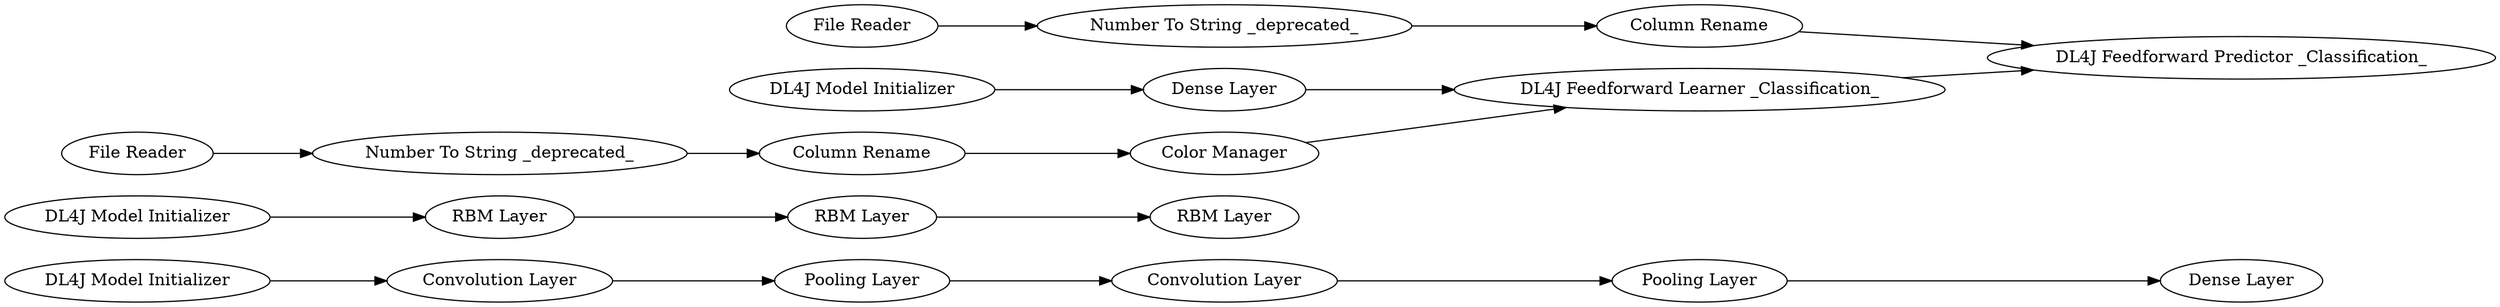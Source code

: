 digraph {
	"4649632377954913226_30" [label="Convolution Layer"]
	"4649632377954913226_35" [label="RBM Layer"]
	"4649632377954913226_36" [label="RBM Layer"]
	"4649632377954913226_33" [label="DL4J Model Initializer"]
	"3353692125562938090_22" [label="DL4J Feedforward Learner _Classification_"]
	"4649632377954913226_26" [label="Dense Layer"]
	"3353692125562938090_13" [label="Color Manager"]
	"4649632377954913226_27" [label="DL4J Model Initializer"]
	"4649632377954913226_29" [label="Pooling Layer"]
	"4649632377954913226_28" [label="Convolution Layer"]
	"8062188940848762368_13" [label="Column Rename"]
	"4649632377954913226_32" [label="Dense Layer"]
	"8062188940848762368_11" [label="Number To String _deprecated_"]
	"3353692125562938090_1" [label="File Reader"]
	"4649632377954913226_4" [label="DL4J Model Initializer"]
	"8062188940848762368_23" [label="DL4J Feedforward Predictor _Classification_"]
	"3353692125562938090_8" [label="Number To String _deprecated_"]
	"3353692125562938090_12" [label="Column Rename"]
	"4649632377954913226_34" [label="RBM Layer"]
	"8062188940848762368_2" [label="File Reader"]
	"4649632377954913226_31" [label="Pooling Layer"]
	"4649632377954913226_34" -> "4649632377954913226_35"
	"3353692125562938090_1" -> "3353692125562938090_8"
	"4649632377954913226_4" -> "4649632377954913226_26"
	"3353692125562938090_13" -> "3353692125562938090_22"
	"4649632377954913226_31" -> "4649632377954913226_32"
	"8062188940848762368_2" -> "8062188940848762368_11"
	"4649632377954913226_27" -> "4649632377954913226_28"
	"4649632377954913226_28" -> "4649632377954913226_29"
	"8062188940848762368_13" -> "8062188940848762368_23"
	"4649632377954913226_33" -> "4649632377954913226_34"
	"8062188940848762368_11" -> "8062188940848762368_13"
	"4649632377954913226_26" -> "3353692125562938090_22"
	"4649632377954913226_35" -> "4649632377954913226_36"
	"4649632377954913226_29" -> "4649632377954913226_30"
	"3353692125562938090_22" -> "8062188940848762368_23"
	"3353692125562938090_12" -> "3353692125562938090_13"
	"4649632377954913226_30" -> "4649632377954913226_31"
	"3353692125562938090_8" -> "3353692125562938090_12"
	rankdir=LR
}
